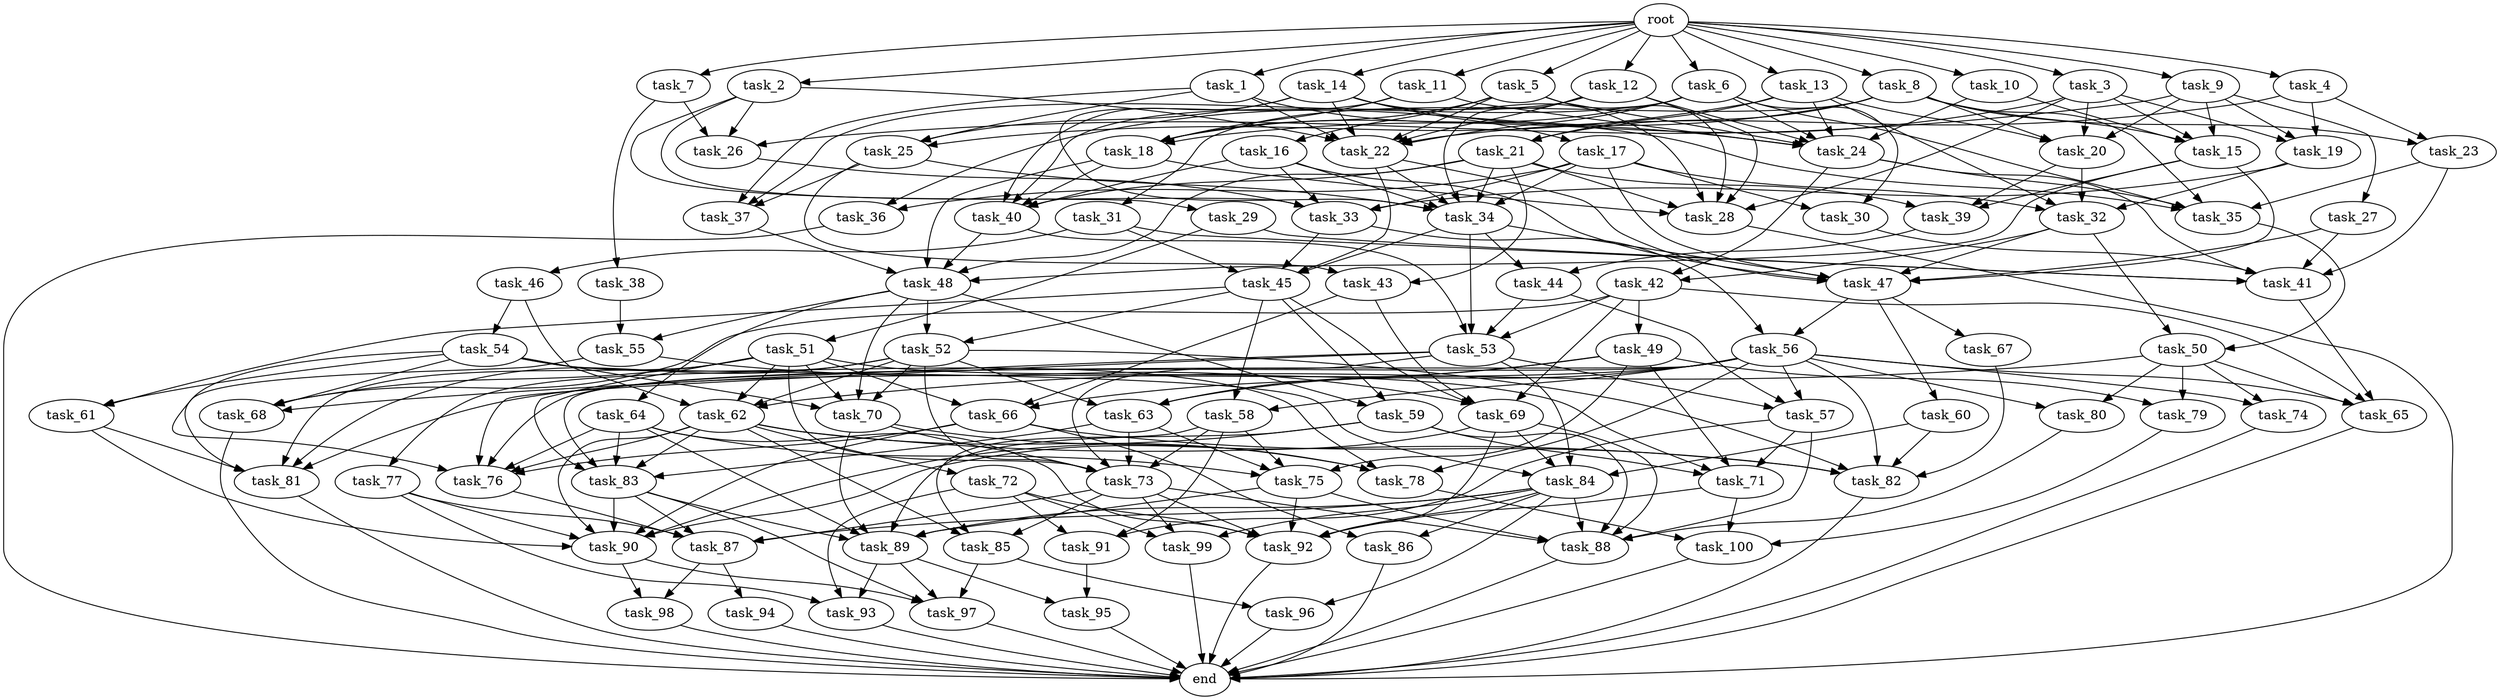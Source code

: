 digraph G {
  task_68 [size="8.304624e+10"];
  task_92 [size="7.517284e+11"];
  task_59 [size="7.087334e+11"];
  task_35 [size="3.343330e+11"];
  task_28 [size="6.528695e+11"];
  task_44 [size="3.024450e+11"];
  task_36 [size="6.902468e+11"];
  task_24 [size="3.911845e+11"];
  task_55 [size="7.354868e+11"];
  task_47 [size="8.406435e+11"];
  task_94 [size="7.105616e+11"];
  task_88 [size="8.905192e+11"];
  task_22 [size="4.604362e+11"];
  task_38 [size="4.080550e+11"];
  task_2 [size="9.276445e+11"];
  task_65 [size="1.760745e+11"];
  task_63 [size="6.340189e+11"];
  task_53 [size="2.090394e+11"];
  task_26 [size="5.806851e+11"];
  root [size="0.000000e+00"];
  task_85 [size="8.064544e+11"];
  task_66 [size="4.081154e+11"];
  task_9 [size="4.511500e+11"];
  task_41 [size="7.349940e+11"];
  task_4 [size="6.652926e+11"];
  task_19 [size="5.460678e+11"];
  task_50 [size="2.777789e+11"];
  task_48 [size="9.234225e+11"];
  task_31 [size="4.270589e+11"];
  task_77 [size="5.341972e+11"];
  task_74 [size="4.213287e+10"];
  task_46 [size="9.646188e+11"];
  task_37 [size="8.728410e+11"];
  task_73 [size="8.908978e+11"];
  task_49 [size="8.375661e+11"];
  task_79 [size="2.972211e+11"];
  task_71 [size="8.510235e+11"];
  task_23 [size="4.226248e+11"];
  task_42 [size="4.774674e+11"];
  task_25 [size="4.355537e+11"];
  task_96 [size="3.164992e+11"];
  task_18 [size="8.593893e+11"];
  task_1 [size="9.094145e+11"];
  task_89 [size="3.078927e+11"];
  task_10 [size="9.508493e+11"];
  task_6 [size="1.752510e+11"];
  task_67 [size="4.230320e+11"];
  task_58 [size="6.029184e+11"];
  task_98 [size="7.863662e+11"];
  task_83 [size="4.908952e+11"];
  task_30 [size="9.347031e+11"];
  task_99 [size="3.125139e+11"];
  task_76 [size="2.538863e+11"];
  task_29 [size="2.543230e+11"];
  task_62 [size="8.192412e+11"];
  task_81 [size="6.453757e+10"];
  task_14 [size="9.760153e+11"];
  task_45 [size="8.068545e+11"];
  task_12 [size="1.871685e+11"];
  task_75 [size="2.339082e+11"];
  task_13 [size="1.547754e+10"];
  task_52 [size="1.812112e+11"];
  task_15 [size="8.096462e+11"];
  task_84 [size="9.095939e+11"];
  task_97 [size="7.672959e+10"];
  task_93 [size="1.689813e+11"];
  task_16 [size="7.964435e+11"];
  task_43 [size="7.136254e+11"];
  task_17 [size="7.666814e+11"];
  task_60 [size="2.089487e+11"];
  task_91 [size="4.898831e+11"];
  task_27 [size="9.502018e+11"];
  end [size="0.000000e+00"];
  task_34 [size="3.964000e+11"];
  task_57 [size="7.625577e+11"];
  task_3 [size="6.284366e+11"];
  task_39 [size="7.588697e+11"];
  task_56 [size="3.479305e+11"];
  task_21 [size="7.076079e+11"];
  task_90 [size="7.517280e+11"];
  task_32 [size="6.804623e+11"];
  task_20 [size="2.641143e+11"];
  task_64 [size="2.872825e+11"];
  task_7 [size="3.243826e+10"];
  task_8 [size="9.391856e+11"];
  task_51 [size="3.610980e+11"];
  task_86 [size="3.286622e+11"];
  task_72 [size="8.815197e+11"];
  task_40 [size="3.087191e+11"];
  task_80 [size="3.810279e+11"];
  task_82 [size="1.705456e+11"];
  task_5 [size="7.950768e+11"];
  task_78 [size="4.634022e+11"];
  task_95 [size="1.732314e+10"];
  task_87 [size="6.136129e+11"];
  task_61 [size="7.549816e+10"];
  task_70 [size="8.097047e+11"];
  task_54 [size="7.411352e+11"];
  task_11 [size="7.485581e+11"];
  task_100 [size="9.941621e+11"];
  task_69 [size="2.971556e+11"];
  task_33 [size="5.162403e+11"];

  task_68 -> end [size="1.000000e-12"];
  task_92 -> end [size="1.000000e-12"];
  task_59 -> task_88 [size="1.272170e+08"];
  task_59 -> task_71 [size="2.127559e+08"];
  task_59 -> task_89 [size="5.131546e+07"];
  task_59 -> task_90 [size="1.073897e+08"];
  task_35 -> task_50 [size="1.388894e+08"];
  task_28 -> end [size="1.000000e-12"];
  task_44 -> task_53 [size="5.225986e+07"];
  task_44 -> task_57 [size="2.541859e+08"];
  task_36 -> end [size="1.000000e-12"];
  task_24 -> task_35 [size="6.686660e+07"];
  task_24 -> task_41 [size="1.224990e+08"];
  task_24 -> task_42 [size="2.387337e+08"];
  task_55 -> task_81 [size="1.290751e+07"];
  task_55 -> task_69 [size="7.428889e+07"];
  task_47 -> task_56 [size="1.739653e+08"];
  task_47 -> task_60 [size="2.089487e+08"];
  task_47 -> task_67 [size="4.230320e+08"];
  task_94 -> end [size="1.000000e-12"];
  task_88 -> end [size="1.000000e-12"];
  task_22 -> task_45 [size="2.017136e+08"];
  task_22 -> task_34 [size="5.662857e+07"];
  task_22 -> task_47 [size="1.200919e+08"];
  task_38 -> task_55 [size="3.677434e+08"];
  task_2 -> task_26 [size="1.935617e+08"];
  task_2 -> task_22 [size="6.577660e+07"];
  task_2 -> task_29 [size="2.543230e+08"];
  task_2 -> task_33 [size="1.032481e+08"];
  task_65 -> end [size="1.000000e-12"];
  task_63 -> task_83 [size="9.817903e+07"];
  task_63 -> task_75 [size="5.847705e+07"];
  task_63 -> task_73 [size="1.484830e+08"];
  task_53 -> task_68 [size="2.076156e+07"];
  task_53 -> task_84 [size="2.273985e+08"];
  task_53 -> task_73 [size="1.484830e+08"];
  task_53 -> task_76 [size="4.231438e+07"];
  task_53 -> task_57 [size="2.541859e+08"];
  task_26 -> task_33 [size="1.032481e+08"];
  root -> task_3 [size="1.000000e-12"];
  root -> task_9 [size="1.000000e-12"];
  root -> task_4 [size="1.000000e-12"];
  root -> task_2 [size="1.000000e-12"];
  root -> task_7 [size="1.000000e-12"];
  root -> task_8 [size="1.000000e-12"];
  root -> task_11 [size="1.000000e-12"];
  root -> task_14 [size="1.000000e-12"];
  root -> task_1 [size="1.000000e-12"];
  root -> task_12 [size="1.000000e-12"];
  root -> task_10 [size="1.000000e-12"];
  root -> task_6 [size="1.000000e-12"];
  root -> task_13 [size="1.000000e-12"];
  root -> task_5 [size="1.000000e-12"];
  task_85 -> task_96 [size="1.582496e+08"];
  task_85 -> task_97 [size="1.918240e+07"];
  task_66 -> task_82 [size="2.842426e+07"];
  task_66 -> task_86 [size="1.643311e+08"];
  task_66 -> task_76 [size="4.231438e+07"];
  task_66 -> task_90 [size="1.073897e+08"];
  task_9 -> task_15 [size="2.024116e+08"];
  task_9 -> task_20 [size="6.602857e+07"];
  task_9 -> task_27 [size="9.502018e+08"];
  task_9 -> task_19 [size="1.820226e+08"];
  task_9 -> task_26 [size="1.935617e+08"];
  task_41 -> task_65 [size="4.401863e+07"];
  task_4 -> task_22 [size="6.577660e+07"];
  task_4 -> task_23 [size="2.113124e+08"];
  task_4 -> task_19 [size="1.820226e+08"];
  task_19 -> task_32 [size="1.701156e+08"];
  task_19 -> task_33 [size="1.032481e+08"];
  task_50 -> task_79 [size="1.486106e+08"];
  task_50 -> task_62 [size="2.048103e+08"];
  task_50 -> task_65 [size="4.401863e+07"];
  task_50 -> task_74 [size="2.106644e+07"];
  task_50 -> task_80 [size="1.905140e+08"];
  task_48 -> task_59 [size="3.543667e+08"];
  task_48 -> task_52 [size="9.060559e+07"];
  task_48 -> task_55 [size="3.677434e+08"];
  task_48 -> task_64 [size="2.872825e+08"];
  task_48 -> task_70 [size="2.024262e+08"];
  task_31 -> task_45 [size="2.017136e+08"];
  task_31 -> task_41 [size="1.224990e+08"];
  task_31 -> task_46 [size="9.646188e+08"];
  task_77 -> task_87 [size="1.227226e+08"];
  task_77 -> task_90 [size="1.073897e+08"];
  task_77 -> task_93 [size="5.632711e+07"];
  task_74 -> end [size="1.000000e-12"];
  task_46 -> task_62 [size="2.048103e+08"];
  task_46 -> task_54 [size="7.411352e+08"];
  task_37 -> task_48 [size="1.846845e+08"];
  task_73 -> task_88 [size="1.272170e+08"];
  task_73 -> task_87 [size="1.227226e+08"];
  task_73 -> task_99 [size="1.041713e+08"];
  task_73 -> task_92 [size="1.073898e+08"];
  task_73 -> task_85 [size="2.688181e+08"];
  task_49 -> task_79 [size="1.486106e+08"];
  task_49 -> task_66 [size="1.360385e+08"];
  task_49 -> task_75 [size="5.847705e+07"];
  task_49 -> task_63 [size="2.113396e+08"];
  task_49 -> task_71 [size="2.127559e+08"];
  task_79 -> task_100 [size="3.313874e+08"];
  task_71 -> task_92 [size="1.073898e+08"];
  task_71 -> task_100 [size="3.313874e+08"];
  task_23 -> task_41 [size="1.224990e+08"];
  task_23 -> task_35 [size="6.686660e+07"];
  task_42 -> task_49 [size="8.375661e+08"];
  task_42 -> task_68 [size="2.076156e+07"];
  task_42 -> task_65 [size="4.401863e+07"];
  task_42 -> task_53 [size="5.225986e+07"];
  task_42 -> task_69 [size="7.428889e+07"];
  task_25 -> task_37 [size="2.909470e+08"];
  task_25 -> task_34 [size="5.662857e+07"];
  task_25 -> task_43 [size="3.568127e+08"];
  task_96 -> end [size="1.000000e-12"];
  task_18 -> task_48 [size="1.846845e+08"];
  task_18 -> task_28 [size="1.088116e+08"];
  task_18 -> task_40 [size="6.174383e+07"];
  task_1 -> task_25 [size="1.451846e+08"];
  task_1 -> task_22 [size="6.577660e+07"];
  task_1 -> task_37 [size="2.909470e+08"];
  task_1 -> task_35 [size="6.686660e+07"];
  task_89 -> task_95 [size="8.661568e+06"];
  task_89 -> task_97 [size="1.918240e+07"];
  task_89 -> task_93 [size="5.632711e+07"];
  task_10 -> task_15 [size="2.024116e+08"];
  task_10 -> task_24 [size="5.588350e+07"];
  task_6 -> task_37 [size="2.909470e+08"];
  task_6 -> task_18 [size="2.148473e+08"];
  task_6 -> task_22 [size="6.577660e+07"];
  task_6 -> task_35 [size="6.686660e+07"];
  task_6 -> task_30 [size="4.673515e+08"];
  task_6 -> task_24 [size="5.588350e+07"];
  task_67 -> task_82 [size="2.842426e+07"];
  task_58 -> task_91 [size="1.632944e+08"];
  task_58 -> task_75 [size="5.847705e+07"];
  task_58 -> task_73 [size="1.484830e+08"];
  task_58 -> task_85 [size="2.688181e+08"];
  task_98 -> end [size="1.000000e-12"];
  task_83 -> task_89 [size="5.131546e+07"];
  task_83 -> task_87 [size="1.227226e+08"];
  task_83 -> task_97 [size="1.918240e+07"];
  task_83 -> task_90 [size="1.073897e+08"];
  task_30 -> task_41 [size="1.224990e+08"];
  task_99 -> end [size="1.000000e-12"];
  task_76 -> task_87 [size="1.227226e+08"];
  task_29 -> task_51 [size="3.610980e+08"];
  task_29 -> task_41 [size="1.224990e+08"];
  task_62 -> task_78 [size="1.158505e+08"];
  task_62 -> task_72 [size="8.815197e+08"];
  task_62 -> task_90 [size="1.073897e+08"];
  task_62 -> task_82 [size="2.842426e+07"];
  task_62 -> task_83 [size="9.817903e+07"];
  task_62 -> task_76 [size="4.231438e+07"];
  task_62 -> task_85 [size="2.688181e+08"];
  task_81 -> end [size="1.000000e-12"];
  task_14 -> task_17 [size="7.666814e+08"];
  task_14 -> task_25 [size="1.451846e+08"];
  task_14 -> task_40 [size="6.174383e+07"];
  task_14 -> task_22 [size="6.577660e+07"];
  task_14 -> task_28 [size="1.088116e+08"];
  task_14 -> task_24 [size="5.588350e+07"];
  task_45 -> task_52 [size="9.060559e+07"];
  task_45 -> task_58 [size="3.014592e+08"];
  task_45 -> task_61 [size="3.774908e+07"];
  task_45 -> task_69 [size="7.428889e+07"];
  task_45 -> task_59 [size="3.543667e+08"];
  task_12 -> task_24 [size="5.588350e+07"];
  task_12 -> task_22 [size="6.577660e+07"];
  task_12 -> task_28 [size="1.088116e+08"];
  task_12 -> task_34 [size="5.662857e+07"];
  task_12 -> task_40 [size="6.174383e+07"];
  task_75 -> task_88 [size="1.272170e+08"];
  task_75 -> task_92 [size="1.073898e+08"];
  task_75 -> task_89 [size="5.131546e+07"];
  task_13 -> task_25 [size="1.451846e+08"];
  task_13 -> task_32 [size="1.701156e+08"];
  task_13 -> task_21 [size="3.538039e+08"];
  task_13 -> task_24 [size="5.588350e+07"];
  task_13 -> task_20 [size="6.602857e+07"];
  task_52 -> task_62 [size="2.048103e+08"];
  task_52 -> task_63 [size="2.113396e+08"];
  task_52 -> task_73 [size="1.484830e+08"];
  task_52 -> task_77 [size="5.341972e+08"];
  task_52 -> task_70 [size="2.024262e+08"];
  task_52 -> task_82 [size="2.842426e+07"];
  task_52 -> task_81 [size="1.290751e+07"];
  task_15 -> task_39 [size="2.529566e+08"];
  task_15 -> task_48 [size="1.846845e+08"];
  task_15 -> task_47 [size="1.200919e+08"];
  task_84 -> task_86 [size="1.643311e+08"];
  task_84 -> task_96 [size="1.582496e+08"];
  task_84 -> task_92 [size="1.073898e+08"];
  task_84 -> task_88 [size="1.272170e+08"];
  task_84 -> task_89 [size="5.131546e+07"];
  task_84 -> task_99 [size="1.041713e+08"];
  task_84 -> task_87 [size="1.227226e+08"];
  task_97 -> end [size="1.000000e-12"];
  task_93 -> end [size="1.000000e-12"];
  task_16 -> task_33 [size="1.032481e+08"];
  task_16 -> task_47 [size="1.200919e+08"];
  task_16 -> task_40 [size="6.174383e+07"];
  task_16 -> task_34 [size="5.662857e+07"];
  task_43 -> task_66 [size="1.360385e+08"];
  task_43 -> task_69 [size="7.428889e+07"];
  task_17 -> task_36 [size="3.451234e+08"];
  task_17 -> task_32 [size="1.701156e+08"];
  task_17 -> task_33 [size="1.032481e+08"];
  task_17 -> task_30 [size="4.673515e+08"];
  task_17 -> task_34 [size="5.662857e+07"];
  task_17 -> task_47 [size="1.200919e+08"];
  task_60 -> task_82 [size="2.842426e+07"];
  task_60 -> task_84 [size="2.273985e+08"];
  task_91 -> task_95 [size="8.661568e+06"];
  task_27 -> task_47 [size="1.200919e+08"];
  task_27 -> task_41 [size="1.224990e+08"];
  task_34 -> task_44 [size="1.512225e+08"];
  task_34 -> task_45 [size="2.017136e+08"];
  task_34 -> task_47 [size="1.200919e+08"];
  task_34 -> task_53 [size="5.225986e+07"];
  task_57 -> task_88 [size="1.272170e+08"];
  task_57 -> task_71 [size="2.127559e+08"];
  task_57 -> task_91 [size="1.632944e+08"];
  task_3 -> task_15 [size="2.024116e+08"];
  task_3 -> task_18 [size="2.148473e+08"];
  task_3 -> task_28 [size="1.088116e+08"];
  task_3 -> task_19 [size="1.820226e+08"];
  task_3 -> task_20 [size="6.602857e+07"];
  task_39 -> task_44 [size="1.512225e+08"];
  task_56 -> task_78 [size="1.158505e+08"];
  task_56 -> task_74 [size="2.106644e+07"];
  task_56 -> task_65 [size="4.401863e+07"];
  task_56 -> task_63 [size="2.113396e+08"];
  task_56 -> task_81 [size="1.290751e+07"];
  task_56 -> task_80 [size="1.905140e+08"];
  task_56 -> task_82 [size="2.842426e+07"];
  task_56 -> task_58 [size="3.014592e+08"];
  task_56 -> task_83 [size="9.817903e+07"];
  task_56 -> task_76 [size="4.231438e+07"];
  task_56 -> task_57 [size="2.541859e+08"];
  task_21 -> task_39 [size="2.529566e+08"];
  task_21 -> task_48 [size="1.846845e+08"];
  task_21 -> task_40 [size="6.174383e+07"];
  task_21 -> task_28 [size="1.088116e+08"];
  task_21 -> task_34 [size="5.662857e+07"];
  task_21 -> task_43 [size="3.568127e+08"];
  task_90 -> task_97 [size="1.918240e+07"];
  task_90 -> task_98 [size="3.931831e+08"];
  task_32 -> task_42 [size="2.387337e+08"];
  task_32 -> task_50 [size="1.388894e+08"];
  task_32 -> task_47 [size="1.200919e+08"];
  task_20 -> task_39 [size="2.529566e+08"];
  task_20 -> task_32 [size="1.701156e+08"];
  task_64 -> task_89 [size="5.131546e+07"];
  task_64 -> task_83 [size="9.817903e+07"];
  task_64 -> task_75 [size="5.847705e+07"];
  task_64 -> task_76 [size="4.231438e+07"];
  task_64 -> task_92 [size="1.073898e+08"];
  task_7 -> task_38 [size="4.080550e+08"];
  task_7 -> task_26 [size="1.935617e+08"];
  task_8 -> task_15 [size="2.024116e+08"];
  task_8 -> task_21 [size="3.538039e+08"];
  task_8 -> task_36 [size="3.451234e+08"];
  task_8 -> task_35 [size="6.686660e+07"];
  task_8 -> task_20 [size="6.602857e+07"];
  task_8 -> task_23 [size="2.113124e+08"];
  task_8 -> task_31 [size="4.270589e+08"];
  task_51 -> task_62 [size="2.048103e+08"];
  task_51 -> task_68 [size="2.076156e+07"];
  task_51 -> task_73 [size="1.484830e+08"];
  task_51 -> task_70 [size="2.024262e+08"];
  task_51 -> task_71 [size="2.127559e+08"];
  task_51 -> task_66 [size="1.360385e+08"];
  task_51 -> task_83 [size="9.817903e+07"];
  task_51 -> task_81 [size="1.290751e+07"];
  task_86 -> end [size="1.000000e-12"];
  task_72 -> task_91 [size="1.632944e+08"];
  task_72 -> task_99 [size="1.041713e+08"];
  task_72 -> task_92 [size="1.073898e+08"];
  task_72 -> task_93 [size="5.632711e+07"];
  task_40 -> task_48 [size="1.846845e+08"];
  task_40 -> task_53 [size="5.225986e+07"];
  task_80 -> task_88 [size="1.272170e+08"];
  task_82 -> end [size="1.000000e-12"];
  task_5 -> task_22 [size="6.577660e+07"];
  task_5 -> task_28 [size="1.088116e+08"];
  task_5 -> task_16 [size="7.964435e+08"];
  task_5 -> task_24 [size="5.588350e+07"];
  task_5 -> task_18 [size="2.148473e+08"];
  task_78 -> task_100 [size="3.313874e+08"];
  task_95 -> end [size="1.000000e-12"];
  task_87 -> task_94 [size="7.105616e+08"];
  task_87 -> task_98 [size="3.931831e+08"];
  task_61 -> task_81 [size="1.290751e+07"];
  task_61 -> task_90 [size="1.073897e+08"];
  task_70 -> task_78 [size="1.158505e+08"];
  task_70 -> task_89 [size="5.131546e+07"];
  task_70 -> task_73 [size="1.484830e+08"];
  task_54 -> task_78 [size="1.158505e+08"];
  task_54 -> task_68 [size="2.076156e+07"];
  task_54 -> task_70 [size="2.024262e+08"];
  task_54 -> task_84 [size="2.273985e+08"];
  task_54 -> task_61 [size="3.774908e+07"];
  task_54 -> task_76 [size="4.231438e+07"];
  task_11 -> task_34 [size="5.662857e+07"];
  task_11 -> task_24 [size="5.588350e+07"];
  task_11 -> task_18 [size="2.148473e+08"];
  task_100 -> end [size="1.000000e-12"];
  task_69 -> task_88 [size="1.272170e+08"];
  task_69 -> task_84 [size="2.273985e+08"];
  task_69 -> task_92 [size="1.073898e+08"];
  task_69 -> task_90 [size="1.073897e+08"];
  task_33 -> task_45 [size="2.017136e+08"];
  task_33 -> task_56 [size="1.739653e+08"];
}
